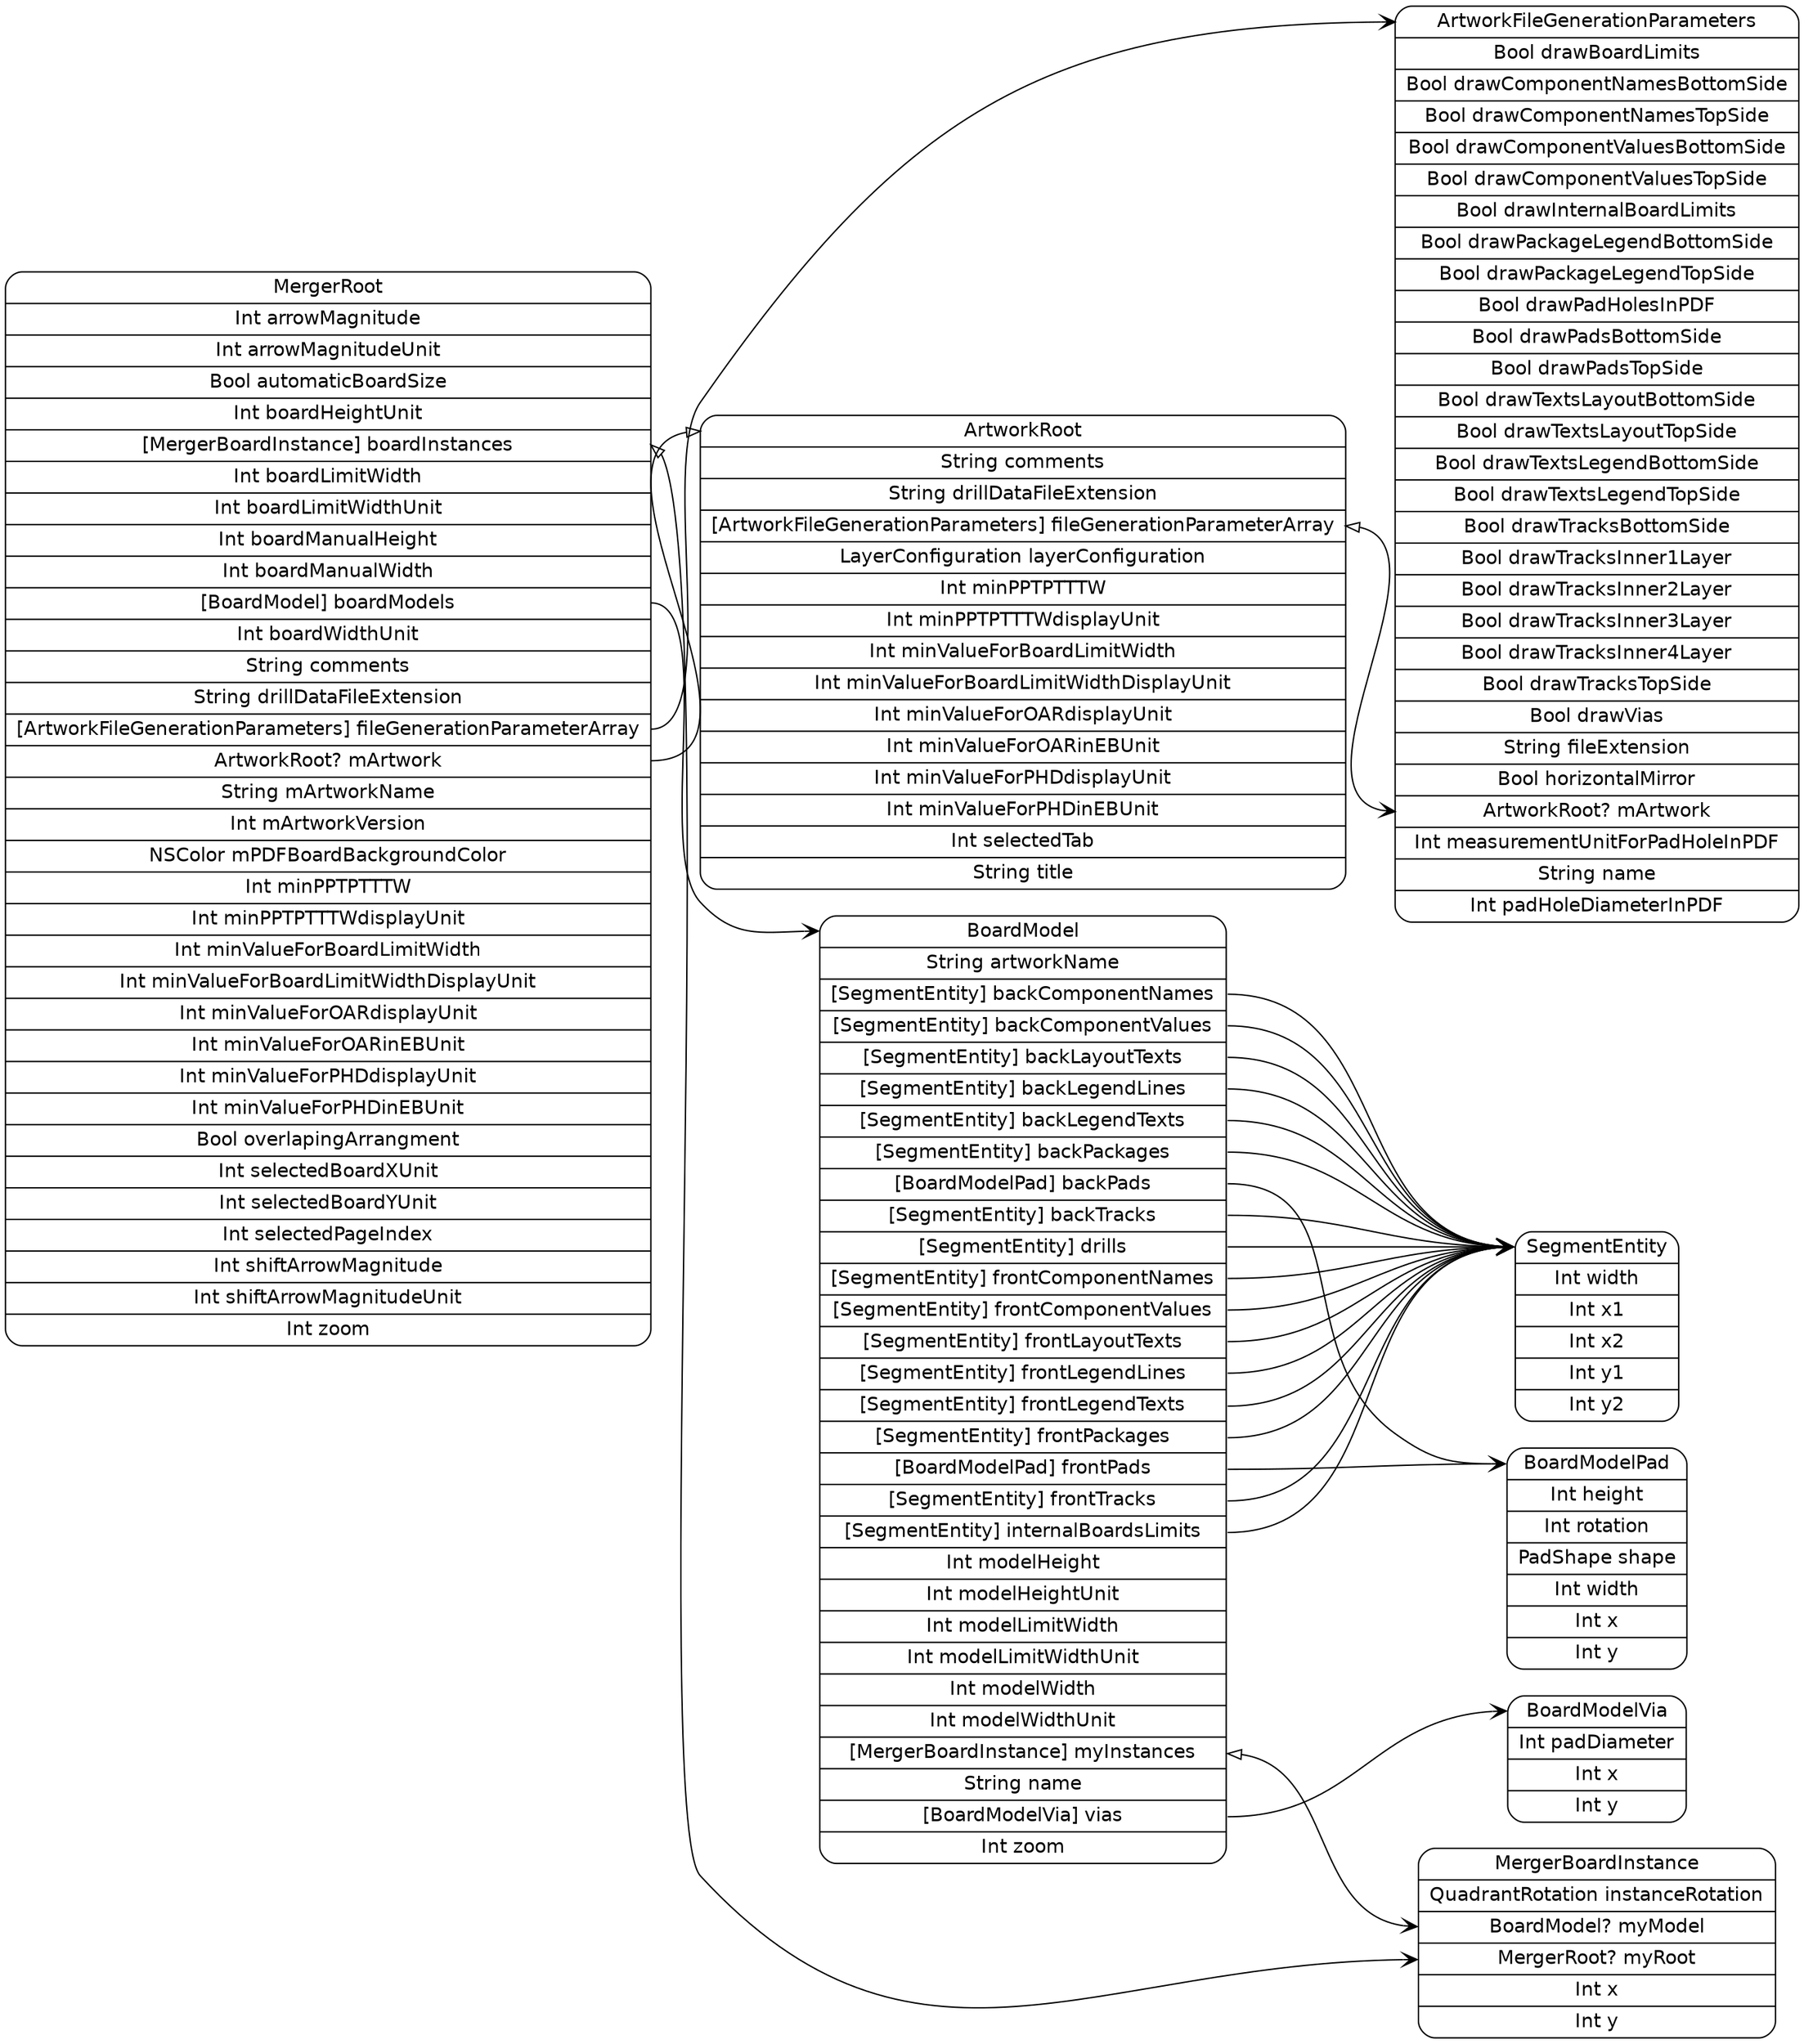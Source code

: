 digraph G {
  rankdir=LR ;
  node [shape=record fontname=helvetica style=rounded] ;
  MergerRoot[label="<MergerRoot>MergerRoot|Int arrowMagnitude|Int arrowMagnitudeUnit|Bool automaticBoardSize|Int boardHeightUnit|<boardInstances>[MergerBoardInstance] boardInstances|Int boardLimitWidth|Int boardLimitWidthUnit|Int boardManualHeight|Int boardManualWidth|<boardModels>[BoardModel] boardModels|Int boardWidthUnit|String comments|String drillDataFileExtension|<fileGenerationParameterArray>[ArtworkFileGenerationParameters] fileGenerationParameterArray|<mArtwork>ArtworkRoot? mArtwork|String mArtworkName|Int mArtworkVersion|NSColor mPDFBoardBackgroundColor|Int minPPTPTTTW|Int minPPTPTTTWdisplayUnit|Int minValueForBoardLimitWidth|Int minValueForBoardLimitWidthDisplayUnit|Int minValueForOARdisplayUnit|Int minValueForOARinEBUnit|Int minValueForPHDdisplayUnit|Int minValueForPHDinEBUnit|Bool overlapingArrangment|Int selectedBoardXUnit|Int selectedBoardYUnit|Int selectedPageIndex|Int shiftArrowMagnitude|Int shiftArrowMagnitudeUnit|Int zoom"] ;
  ArtworkRoot[label="<ArtworkRoot>ArtworkRoot|String comments|String drillDataFileExtension|<fileGenerationParameterArray>[ArtworkFileGenerationParameters] fileGenerationParameterArray|LayerConfiguration layerConfiguration|Int minPPTPTTTW|Int minPPTPTTTWdisplayUnit|Int minValueForBoardLimitWidth|Int minValueForBoardLimitWidthDisplayUnit|Int minValueForOARdisplayUnit|Int minValueForOARinEBUnit|Int minValueForPHDdisplayUnit|Int minValueForPHDinEBUnit|Int selectedTab|String title"] ;
  ArtworkFileGenerationParameters[label="<ArtworkFileGenerationParameters>ArtworkFileGenerationParameters|Bool drawBoardLimits|Bool drawComponentNamesBottomSide|Bool drawComponentNamesTopSide|Bool drawComponentValuesBottomSide|Bool drawComponentValuesTopSide|Bool drawInternalBoardLimits|Bool drawPackageLegendBottomSide|Bool drawPackageLegendTopSide|Bool drawPadHolesInPDF|Bool drawPadsBottomSide|Bool drawPadsTopSide|Bool drawTextsLayoutBottomSide|Bool drawTextsLayoutTopSide|Bool drawTextsLegendBottomSide|Bool drawTextsLegendTopSide|Bool drawTracksBottomSide|Bool drawTracksInner1Layer|Bool drawTracksInner2Layer|Bool drawTracksInner3Layer|Bool drawTracksInner4Layer|Bool drawTracksTopSide|Bool drawVias|String fileExtension|Bool horizontalMirror|<mArtwork>ArtworkRoot? mArtwork|Int measurementUnitForPadHoleInPDF|String name|Int padHoleDiameterInPDF"] ;
  BoardModel[label="<BoardModel>BoardModel|String artworkName|<backComponentNames>[SegmentEntity] backComponentNames|<backComponentValues>[SegmentEntity] backComponentValues|<backLayoutTexts>[SegmentEntity] backLayoutTexts|<backLegendLines>[SegmentEntity] backLegendLines|<backLegendTexts>[SegmentEntity] backLegendTexts|<backPackages>[SegmentEntity] backPackages|<backPads>[BoardModelPad] backPads|<backTracks>[SegmentEntity] backTracks|<drills>[SegmentEntity] drills|<frontComponentNames>[SegmentEntity] frontComponentNames|<frontComponentValues>[SegmentEntity] frontComponentValues|<frontLayoutTexts>[SegmentEntity] frontLayoutTexts|<frontLegendLines>[SegmentEntity] frontLegendLines|<frontLegendTexts>[SegmentEntity] frontLegendTexts|<frontPackages>[SegmentEntity] frontPackages|<frontPads>[BoardModelPad] frontPads|<frontTracks>[SegmentEntity] frontTracks|<internalBoardsLimits>[SegmentEntity] internalBoardsLimits|Int modelHeight|Int modelHeightUnit|Int modelLimitWidth|Int modelLimitWidthUnit|Int modelWidth|Int modelWidthUnit|<myInstances>[MergerBoardInstance] myInstances|String name|<vias>[BoardModelVia] vias|Int zoom"] ;
  BoardModelVia[label="<BoardModelVia>BoardModelVia|Int padDiameter|Int x|Int y"] ;
  BoardModelPad[label="<BoardModelPad>BoardModelPad|Int height|Int rotation|PadShape shape|Int width|Int x|Int y"] ;
  SegmentEntity[label="<SegmentEntity>SegmentEntity|Int width|Int x1|Int x2|Int y1|Int y2"] ;
  MergerBoardInstance[label="<MergerBoardInstance>MergerBoardInstance|QuadrantRotation instanceRotation|<myModel>BoardModel? myModel|<myRoot>MergerRoot? myRoot|Int x|Int y"] ;
  MergerRoot:boardInstances -> MergerBoardInstance:myRoot [dir=both arrowtail=onormal arrowhead=vee] ;
  MergerRoot:boardModels -> BoardModel:BoardModel [dir=both arrowtail=none arrowhead=vee] ;
  MergerRoot:fileGenerationParameterArray -> ArtworkFileGenerationParameters:ArtworkFileGenerationParameters [dir=both arrowtail=none arrowhead=vee] ;
  MergerRoot:mArtwork -> ArtworkRoot:ArtworkRoot [dir=both arrowtail=none arrowhead=onormal] ;
  ArtworkRoot:fileGenerationParameterArray -> ArtworkFileGenerationParameters:mArtwork [dir=both arrowtail=onormal arrowhead=vee] ;
  BoardModel:backComponentNames -> SegmentEntity:SegmentEntity [dir=both arrowtail=none arrowhead=vee] ;
  BoardModel:backComponentValues -> SegmentEntity:SegmentEntity [dir=both arrowtail=none arrowhead=vee] ;
  BoardModel:backLayoutTexts -> SegmentEntity:SegmentEntity [dir=both arrowtail=none arrowhead=vee] ;
  BoardModel:backLegendLines -> SegmentEntity:SegmentEntity [dir=both arrowtail=none arrowhead=vee] ;
  BoardModel:backLegendTexts -> SegmentEntity:SegmentEntity [dir=both arrowtail=none arrowhead=vee] ;
  BoardModel:backPackages -> SegmentEntity:SegmentEntity [dir=both arrowtail=none arrowhead=vee] ;
  BoardModel:backPads -> BoardModelPad:BoardModelPad [dir=both arrowtail=none arrowhead=vee] ;
  BoardModel:backTracks -> SegmentEntity:SegmentEntity [dir=both arrowtail=none arrowhead=vee] ;
  BoardModel:drills -> SegmentEntity:SegmentEntity [dir=both arrowtail=none arrowhead=vee] ;
  BoardModel:frontComponentNames -> SegmentEntity:SegmentEntity [dir=both arrowtail=none arrowhead=vee] ;
  BoardModel:frontComponentValues -> SegmentEntity:SegmentEntity [dir=both arrowtail=none arrowhead=vee] ;
  BoardModel:frontLayoutTexts -> SegmentEntity:SegmentEntity [dir=both arrowtail=none arrowhead=vee] ;
  BoardModel:frontLegendLines -> SegmentEntity:SegmentEntity [dir=both arrowtail=none arrowhead=vee] ;
  BoardModel:frontLegendTexts -> SegmentEntity:SegmentEntity [dir=both arrowtail=none arrowhead=vee] ;
  BoardModel:frontPackages -> SegmentEntity:SegmentEntity [dir=both arrowtail=none arrowhead=vee] ;
  BoardModel:frontPads -> BoardModelPad:BoardModelPad [dir=both arrowtail=none arrowhead=vee] ;
  BoardModel:frontTracks -> SegmentEntity:SegmentEntity [dir=both arrowtail=none arrowhead=vee] ;
  BoardModel:internalBoardsLimits -> SegmentEntity:SegmentEntity [dir=both arrowtail=none arrowhead=vee] ;
  BoardModel:myInstances -> MergerBoardInstance:myModel [dir=both arrowtail=onormal arrowhead=vee] ;
  BoardModel:vias -> BoardModelVia:BoardModelVia [dir=both arrowtail=none arrowhead=vee] ;
}
